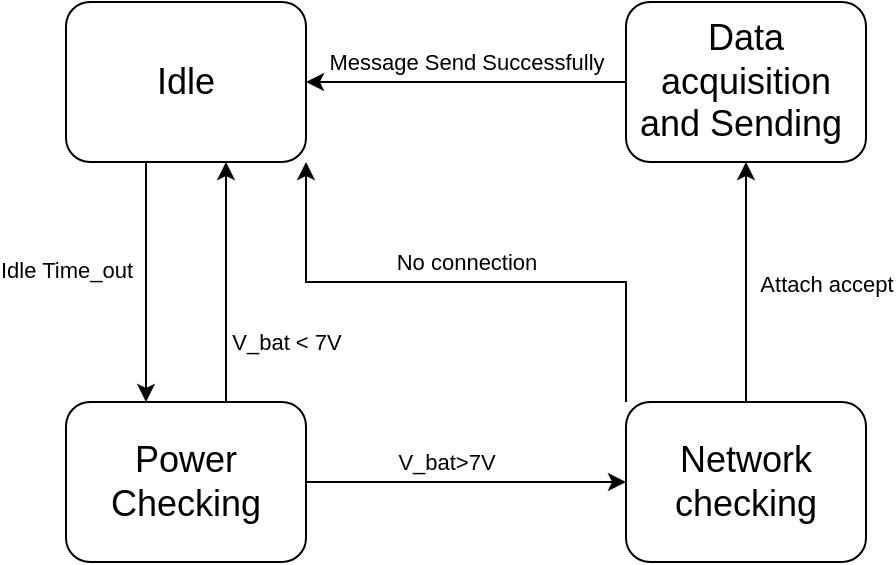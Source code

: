 <mxfile version="24.6.4" type="github">
  <diagram name="Trang-1" id="W85Zv_N3VKKmml6uSQ-g">
    <mxGraphModel dx="1042" dy="617" grid="1" gridSize="10" guides="1" tooltips="1" connect="1" arrows="1" fold="1" page="1" pageScale="1" pageWidth="827" pageHeight="1169" math="0" shadow="0">
      <root>
        <mxCell id="0" />
        <mxCell id="1" parent="0" />
        <mxCell id="UtXJm1WHUH8V864TOUwO-5" style="edgeStyle=orthogonalEdgeStyle;rounded=0;orthogonalLoop=1;jettySize=auto;html=1;entryX=0.5;entryY=0;entryDx=0;entryDy=0;" edge="1" parent="1">
          <mxGeometry relative="1" as="geometry">
            <mxPoint x="240" y="160" as="sourcePoint" />
            <mxPoint x="240" y="280" as="targetPoint" />
          </mxGeometry>
        </mxCell>
        <mxCell id="UtXJm1WHUH8V864TOUwO-12" value="Idle Time_out" style="edgeLabel;html=1;align=center;verticalAlign=middle;resizable=0;points=[];" vertex="1" connectable="0" parent="UtXJm1WHUH8V864TOUwO-5">
          <mxGeometry x="-0.103" y="3" relative="1" as="geometry">
            <mxPoint x="-43" as="offset" />
          </mxGeometry>
        </mxCell>
        <mxCell id="UtXJm1WHUH8V864TOUwO-1" value="&lt;font style=&quot;font-size: 18px;&quot;&gt;Idle&lt;/font&gt;" style="rounded=1;whiteSpace=wrap;html=1;" vertex="1" parent="1">
          <mxGeometry x="200" y="80" width="120" height="80" as="geometry" />
        </mxCell>
        <mxCell id="UtXJm1WHUH8V864TOUwO-7" style="edgeStyle=orthogonalEdgeStyle;rounded=0;orthogonalLoop=1;jettySize=auto;html=1;entryX=0.5;entryY=1;entryDx=0;entryDy=0;" edge="1" parent="1">
          <mxGeometry relative="1" as="geometry">
            <mxPoint x="280" y="280" as="sourcePoint" />
            <mxPoint x="280" y="160" as="targetPoint" />
          </mxGeometry>
        </mxCell>
        <mxCell id="UtXJm1WHUH8V864TOUwO-13" value="V_bat &amp;lt; 7V" style="edgeLabel;html=1;align=center;verticalAlign=middle;resizable=0;points=[];" vertex="1" connectable="0" parent="UtXJm1WHUH8V864TOUwO-7">
          <mxGeometry x="0.12" y="1" relative="1" as="geometry">
            <mxPoint x="31" y="37" as="offset" />
          </mxGeometry>
        </mxCell>
        <mxCell id="UtXJm1WHUH8V864TOUwO-8" style="edgeStyle=orthogonalEdgeStyle;rounded=0;orthogonalLoop=1;jettySize=auto;html=1;" edge="1" parent="1" source="UtXJm1WHUH8V864TOUwO-2" target="UtXJm1WHUH8V864TOUwO-3">
          <mxGeometry relative="1" as="geometry" />
        </mxCell>
        <mxCell id="UtXJm1WHUH8V864TOUwO-14" value="V_bat&amp;gt;7V" style="edgeLabel;html=1;align=center;verticalAlign=middle;resizable=0;points=[];" vertex="1" connectable="0" parent="UtXJm1WHUH8V864TOUwO-8">
          <mxGeometry x="-0.015" relative="1" as="geometry">
            <mxPoint x="-9" y="-10" as="offset" />
          </mxGeometry>
        </mxCell>
        <mxCell id="UtXJm1WHUH8V864TOUwO-2" value="&lt;font style=&quot;font-size: 18px;&quot;&gt;Power Checking&lt;/font&gt;" style="rounded=1;whiteSpace=wrap;html=1;" vertex="1" parent="1">
          <mxGeometry x="200" y="280" width="120" height="80" as="geometry" />
        </mxCell>
        <mxCell id="UtXJm1WHUH8V864TOUwO-9" style="edgeStyle=orthogonalEdgeStyle;rounded=0;orthogonalLoop=1;jettySize=auto;html=1;" edge="1" parent="1" source="UtXJm1WHUH8V864TOUwO-3" target="UtXJm1WHUH8V864TOUwO-4">
          <mxGeometry relative="1" as="geometry" />
        </mxCell>
        <mxCell id="UtXJm1WHUH8V864TOUwO-17" value="Attach accept" style="edgeLabel;html=1;align=center;verticalAlign=middle;resizable=0;points=[];" vertex="1" connectable="0" parent="UtXJm1WHUH8V864TOUwO-9">
          <mxGeometry x="-0.013" y="1" relative="1" as="geometry">
            <mxPoint x="41" as="offset" />
          </mxGeometry>
        </mxCell>
        <mxCell id="UtXJm1WHUH8V864TOUwO-10" style="edgeStyle=orthogonalEdgeStyle;rounded=0;orthogonalLoop=1;jettySize=auto;html=1;exitX=0;exitY=0;exitDx=0;exitDy=0;entryX=1;entryY=1;entryDx=0;entryDy=0;" edge="1" parent="1" source="UtXJm1WHUH8V864TOUwO-3" target="UtXJm1WHUH8V864TOUwO-1">
          <mxGeometry relative="1" as="geometry" />
        </mxCell>
        <mxCell id="UtXJm1WHUH8V864TOUwO-16" value="No connection" style="edgeLabel;html=1;align=center;verticalAlign=middle;resizable=0;points=[];" vertex="1" connectable="0" parent="UtXJm1WHUH8V864TOUwO-10">
          <mxGeometry x="0.051" y="3" relative="1" as="geometry">
            <mxPoint x="7" y="-13" as="offset" />
          </mxGeometry>
        </mxCell>
        <mxCell id="UtXJm1WHUH8V864TOUwO-3" value="&lt;font style=&quot;font-size: 18px;&quot;&gt;Network checking&lt;/font&gt;" style="rounded=1;whiteSpace=wrap;html=1;" vertex="1" parent="1">
          <mxGeometry x="480" y="280" width="120" height="80" as="geometry" />
        </mxCell>
        <mxCell id="UtXJm1WHUH8V864TOUwO-11" style="edgeStyle=orthogonalEdgeStyle;rounded=0;orthogonalLoop=1;jettySize=auto;html=1;" edge="1" parent="1" source="UtXJm1WHUH8V864TOUwO-4" target="UtXJm1WHUH8V864TOUwO-1">
          <mxGeometry relative="1" as="geometry" />
        </mxCell>
        <mxCell id="UtXJm1WHUH8V864TOUwO-18" value="Message Send Successfully" style="edgeLabel;html=1;align=center;verticalAlign=middle;resizable=0;points=[];" vertex="1" connectable="0" parent="UtXJm1WHUH8V864TOUwO-11">
          <mxGeometry x="0.152" relative="1" as="geometry">
            <mxPoint x="12" y="-10" as="offset" />
          </mxGeometry>
        </mxCell>
        <mxCell id="UtXJm1WHUH8V864TOUwO-4" value="&lt;font style=&quot;font-size: 18px;&quot;&gt;Data acquisition and Sending&amp;nbsp;&lt;/font&gt;" style="rounded=1;whiteSpace=wrap;html=1;" vertex="1" parent="1">
          <mxGeometry x="480" y="80" width="120" height="80" as="geometry" />
        </mxCell>
      </root>
    </mxGraphModel>
  </diagram>
</mxfile>
